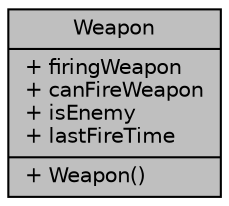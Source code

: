 digraph "Weapon"
{
 // LATEX_PDF_SIZE
  edge [fontname="Helvetica",fontsize="10",labelfontname="Helvetica",labelfontsize="10"];
  node [fontname="Helvetica",fontsize="10",shape=record];
  Node1 [label="{Weapon\n|+ firingWeapon\l+ canFireWeapon\l+ isEnemy\l+ lastFireTime\l|+ Weapon()\l}",height=0.2,width=0.4,color="black", fillcolor="grey75", style="filled", fontcolor="black",tooltip=" "];
}
